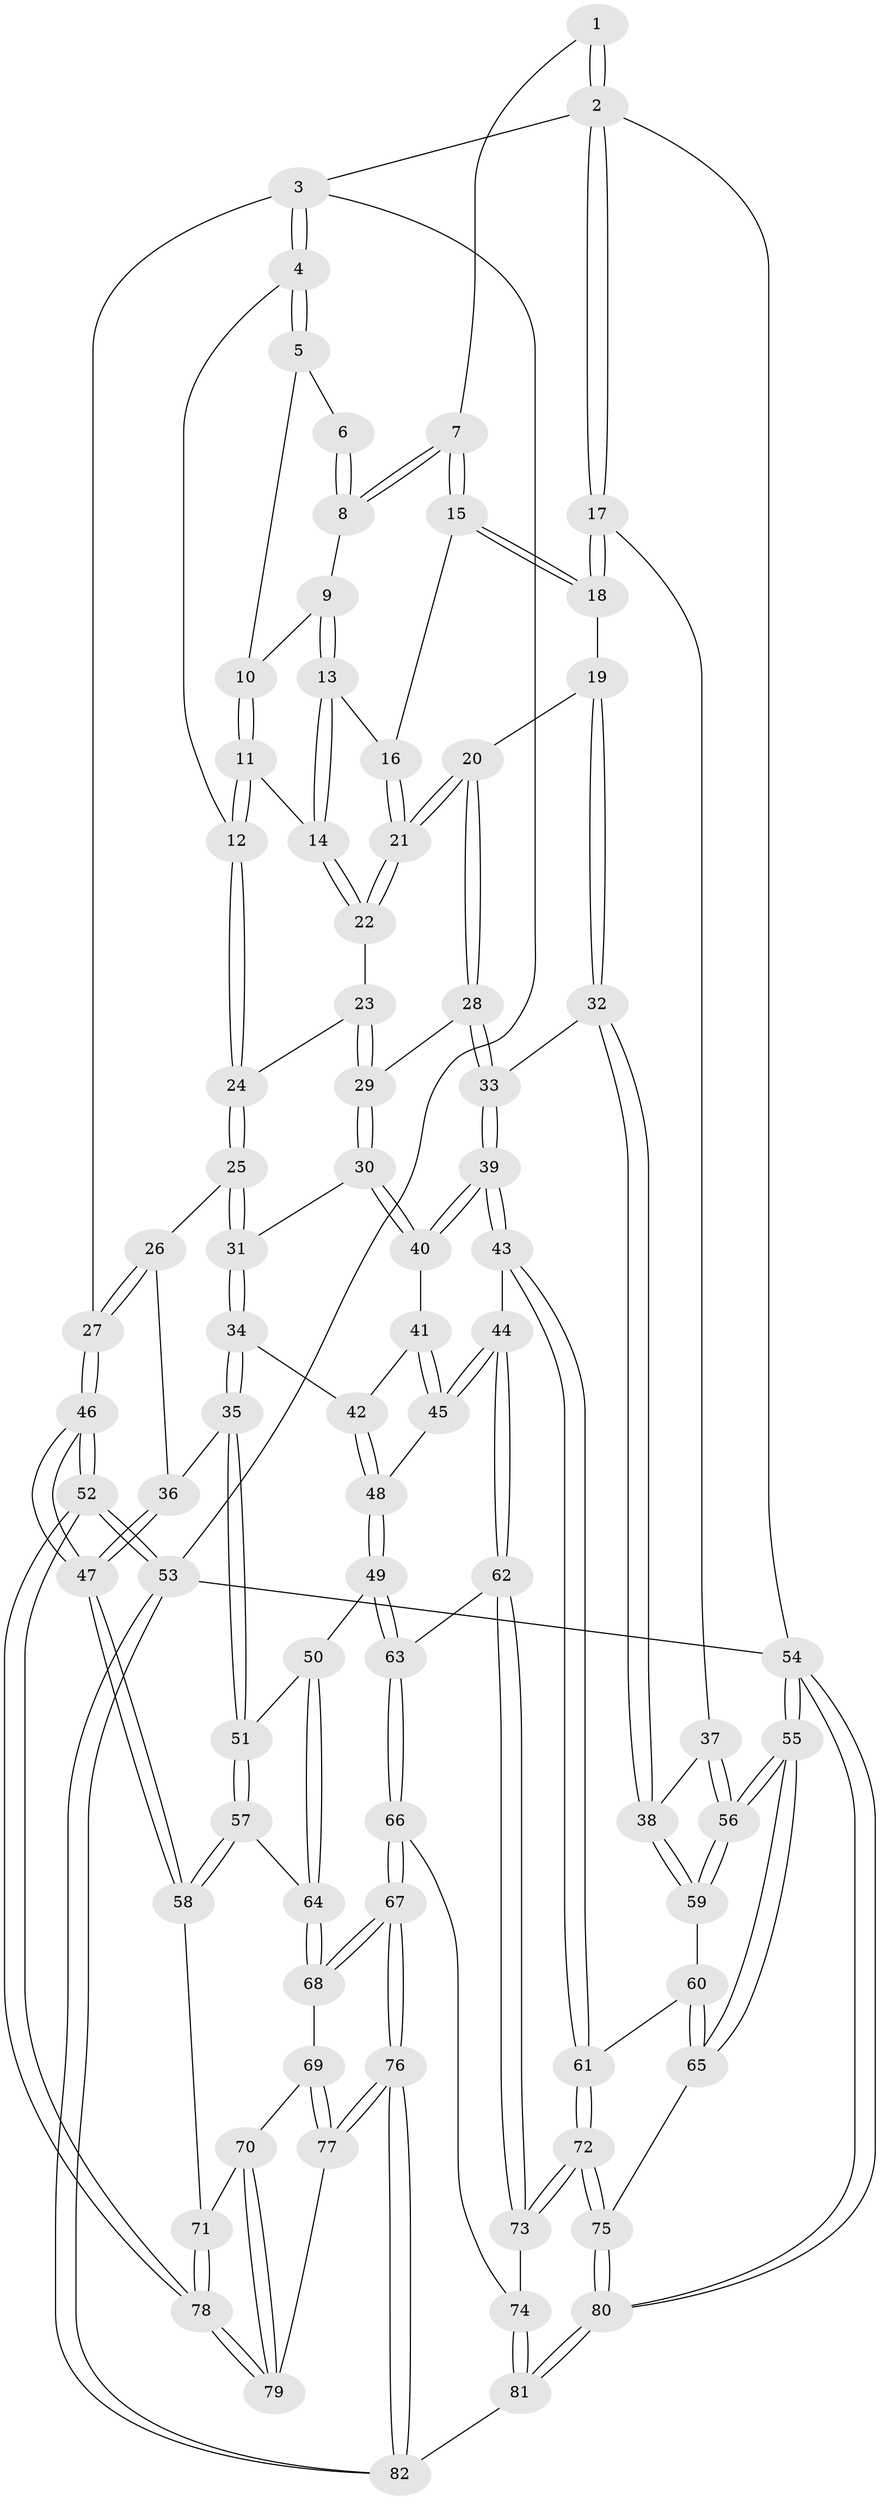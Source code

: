 // coarse degree distribution, {2: 0.21212121212121213, 3: 0.3333333333333333, 5: 0.15151515151515152, 4: 0.2727272727272727, 6: 0.030303030303030304}
// Generated by graph-tools (version 1.1) at 2025/54/03/04/25 22:54:44]
// undirected, 82 vertices, 202 edges
graph export_dot {
  node [color=gray90,style=filled];
  1 [pos="+0.7825237352425027+0"];
  2 [pos="+1+0"];
  3 [pos="+0+0"];
  4 [pos="+0.112971640726692+0"];
  5 [pos="+0.43080444330046985+0"];
  6 [pos="+0.5088871091532076+0"];
  7 [pos="+0.7451013082979325+0.11719951724016958"];
  8 [pos="+0.5773435756428754+0.06580557890667624"];
  9 [pos="+0.5680487079126642+0.08494102384834343"];
  10 [pos="+0.48228898154993655+0.10456439866133974"];
  11 [pos="+0.4594024226275193+0.14033603511477102"];
  12 [pos="+0.21796137183417935+0.12295503651892481"];
  13 [pos="+0.5615456408294939+0.1915429409525664"];
  14 [pos="+0.542648326955299+0.22061667368340163"];
  15 [pos="+0.7475753377532939+0.12534474201767365"];
  16 [pos="+0.7463009979406375+0.12806563610985386"];
  17 [pos="+1+0.16963072755259706"];
  18 [pos="+1+0.19070061106977626"];
  19 [pos="+0.9102010093901813+0.30026396926327875"];
  20 [pos="+0.7266961126372375+0.30243510748947006"];
  21 [pos="+0.726143244434462+0.301300400971881"];
  22 [pos="+0.541166373109367+0.24766704415361207"];
  23 [pos="+0.5373248371542115+0.25207206361833145"];
  24 [pos="+0.22320839228187458+0.20157820405454968"];
  25 [pos="+0.22158146953916183+0.21524449899168846"];
  26 [pos="+0.1667101746695231+0.2689067796721777"];
  27 [pos="+0+0.30987619482482126"];
  28 [pos="+0.7146392143050616+0.3750983571928846"];
  29 [pos="+0.49548248890542945+0.37244017937946355"];
  30 [pos="+0.48009235484197466+0.39231039316717903"];
  31 [pos="+0.30930932471007927+0.34083372562697634"];
  32 [pos="+0.8414229359978727+0.48225734064494874"];
  33 [pos="+0.7301196085786589+0.47045398597067023"];
  34 [pos="+0.2872576134299423+0.4685656342063892"];
  35 [pos="+0.2522754276507879+0.5146920890503888"];
  36 [pos="+0.09264399353207474+0.42550009651163695"];
  37 [pos="+1+0.2547960619692938"];
  38 [pos="+0.8831889135217396+0.509094968370749"];
  39 [pos="+0.6721891521115378+0.5376402873306976"];
  40 [pos="+0.48326622331501+0.4065061720880956"];
  41 [pos="+0.47465209215759285+0.42992705412153903"];
  42 [pos="+0.3923597132005213+0.5134578685942445"];
  43 [pos="+0.6605374849179227+0.5861663615591997"];
  44 [pos="+0.5674411183683122+0.6431338349252286"];
  45 [pos="+0.49196917436217036+0.5640119687780998"];
  46 [pos="+0+0.5924917654420694"];
  47 [pos="+0+0.5698440294855462"];
  48 [pos="+0.3957704300387643+0.5654980676008301"];
  49 [pos="+0.3549427175618234+0.6314957296336731"];
  50 [pos="+0.27722295866612984+0.6029951624238321"];
  51 [pos="+0.2501370955672075+0.5368115615912349"];
  52 [pos="+0+1"];
  53 [pos="+0+1"];
  54 [pos="+1+1"];
  55 [pos="+1+0.9354995694848385"];
  56 [pos="+1+0.6124433239726097"];
  57 [pos="+0.05054130902446832+0.5962102064775618"];
  58 [pos="+0.0021426813160155458+0.5932087600175533"];
  59 [pos="+0.9216494235454469+0.5934879011927867"];
  60 [pos="+0.9063505378954099+0.6180957691255546"];
  61 [pos="+0.7509924318174551+0.6760823370568498"];
  62 [pos="+0.5655641965532132+0.646161411822382"];
  63 [pos="+0.38121920089259226+0.6750289009117921"];
  64 [pos="+0.21836276678745312+0.6660006534669209"];
  65 [pos="+0.9313560009083194+0.8275426677295948"];
  66 [pos="+0.369645614254727+0.7424587097606892"];
  67 [pos="+0.349952510330543+0.8026489021245522"];
  68 [pos="+0.21566011116929315+0.7031903571353896"];
  69 [pos="+0.17702105754164787+0.7401056540024984"];
  70 [pos="+0.16293180133312488+0.7465481471858368"];
  71 [pos="+0.16009309384743614+0.746489613258083"];
  72 [pos="+0.766326359559416+0.7892181889197749"];
  73 [pos="+0.5637664763039233+0.7053569449756735"];
  74 [pos="+0.5587250755788449+0.7404680105969677"];
  75 [pos="+0.782920263583922+0.8601797698803554"];
  76 [pos="+0.3550053696759661+0.8789490972863474"];
  77 [pos="+0.28237474312805244+0.86501366820296"];
  78 [pos="+0+1"];
  79 [pos="+0.18324668638602248+0.8646358043751913"];
  80 [pos="+0.5892003757281712+1"];
  81 [pos="+0.5611356561336239+1"];
  82 [pos="+0.49403702476583106+1"];
  1 -- 2;
  1 -- 2;
  1 -- 7;
  2 -- 3;
  2 -- 17;
  2 -- 17;
  2 -- 54;
  3 -- 4;
  3 -- 4;
  3 -- 27;
  3 -- 53;
  4 -- 5;
  4 -- 5;
  4 -- 12;
  5 -- 6;
  5 -- 10;
  6 -- 8;
  6 -- 8;
  7 -- 8;
  7 -- 8;
  7 -- 15;
  7 -- 15;
  8 -- 9;
  9 -- 10;
  9 -- 13;
  9 -- 13;
  10 -- 11;
  10 -- 11;
  11 -- 12;
  11 -- 12;
  11 -- 14;
  12 -- 24;
  12 -- 24;
  13 -- 14;
  13 -- 14;
  13 -- 16;
  14 -- 22;
  14 -- 22;
  15 -- 16;
  15 -- 18;
  15 -- 18;
  16 -- 21;
  16 -- 21;
  17 -- 18;
  17 -- 18;
  17 -- 37;
  18 -- 19;
  19 -- 20;
  19 -- 32;
  19 -- 32;
  20 -- 21;
  20 -- 21;
  20 -- 28;
  20 -- 28;
  21 -- 22;
  21 -- 22;
  22 -- 23;
  23 -- 24;
  23 -- 29;
  23 -- 29;
  24 -- 25;
  24 -- 25;
  25 -- 26;
  25 -- 31;
  25 -- 31;
  26 -- 27;
  26 -- 27;
  26 -- 36;
  27 -- 46;
  27 -- 46;
  28 -- 29;
  28 -- 33;
  28 -- 33;
  29 -- 30;
  29 -- 30;
  30 -- 31;
  30 -- 40;
  30 -- 40;
  31 -- 34;
  31 -- 34;
  32 -- 33;
  32 -- 38;
  32 -- 38;
  33 -- 39;
  33 -- 39;
  34 -- 35;
  34 -- 35;
  34 -- 42;
  35 -- 36;
  35 -- 51;
  35 -- 51;
  36 -- 47;
  36 -- 47;
  37 -- 38;
  37 -- 56;
  37 -- 56;
  38 -- 59;
  38 -- 59;
  39 -- 40;
  39 -- 40;
  39 -- 43;
  39 -- 43;
  40 -- 41;
  41 -- 42;
  41 -- 45;
  41 -- 45;
  42 -- 48;
  42 -- 48;
  43 -- 44;
  43 -- 61;
  43 -- 61;
  44 -- 45;
  44 -- 45;
  44 -- 62;
  44 -- 62;
  45 -- 48;
  46 -- 47;
  46 -- 47;
  46 -- 52;
  46 -- 52;
  47 -- 58;
  47 -- 58;
  48 -- 49;
  48 -- 49;
  49 -- 50;
  49 -- 63;
  49 -- 63;
  50 -- 51;
  50 -- 64;
  50 -- 64;
  51 -- 57;
  51 -- 57;
  52 -- 53;
  52 -- 53;
  52 -- 78;
  52 -- 78;
  53 -- 82;
  53 -- 82;
  53 -- 54;
  54 -- 55;
  54 -- 55;
  54 -- 80;
  54 -- 80;
  55 -- 56;
  55 -- 56;
  55 -- 65;
  55 -- 65;
  56 -- 59;
  56 -- 59;
  57 -- 58;
  57 -- 58;
  57 -- 64;
  58 -- 71;
  59 -- 60;
  60 -- 61;
  60 -- 65;
  60 -- 65;
  61 -- 72;
  61 -- 72;
  62 -- 63;
  62 -- 73;
  62 -- 73;
  63 -- 66;
  63 -- 66;
  64 -- 68;
  64 -- 68;
  65 -- 75;
  66 -- 67;
  66 -- 67;
  66 -- 74;
  67 -- 68;
  67 -- 68;
  67 -- 76;
  67 -- 76;
  68 -- 69;
  69 -- 70;
  69 -- 77;
  69 -- 77;
  70 -- 71;
  70 -- 79;
  70 -- 79;
  71 -- 78;
  71 -- 78;
  72 -- 73;
  72 -- 73;
  72 -- 75;
  72 -- 75;
  73 -- 74;
  74 -- 81;
  74 -- 81;
  75 -- 80;
  75 -- 80;
  76 -- 77;
  76 -- 77;
  76 -- 82;
  76 -- 82;
  77 -- 79;
  78 -- 79;
  78 -- 79;
  80 -- 81;
  80 -- 81;
  81 -- 82;
}
